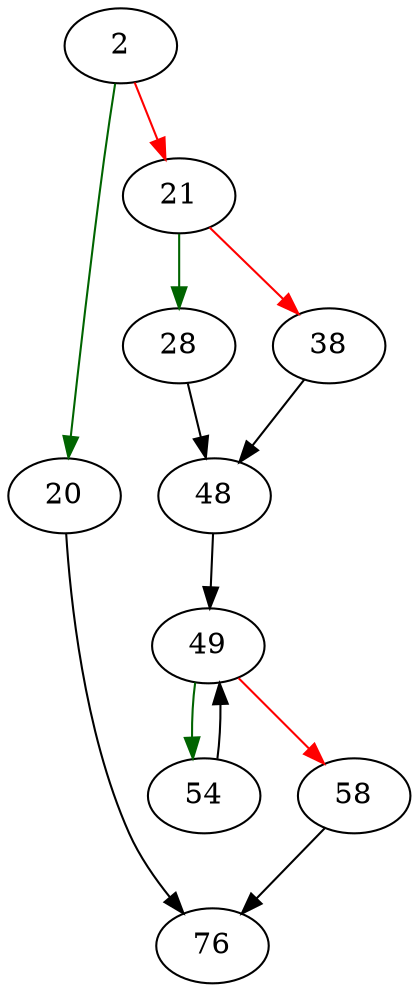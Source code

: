 strict digraph "sqlite3ExpandSubquery" {
	// Node definitions.
	2 [entry=true];
	20;
	21;
	76;
	28;
	38;
	48;
	49;
	54;
	58;

	// Edge definitions.
	2 -> 20 [
		color=darkgreen
		cond=true
	];
	2 -> 21 [
		color=red
		cond=false
	];
	20 -> 76;
	21 -> 28 [
		color=darkgreen
		cond=true
	];
	21 -> 38 [
		color=red
		cond=false
	];
	28 -> 48;
	38 -> 48;
	48 -> 49;
	49 -> 54 [
		color=darkgreen
		cond=true
	];
	49 -> 58 [
		color=red
		cond=false
	];
	54 -> 49;
	58 -> 76;
}